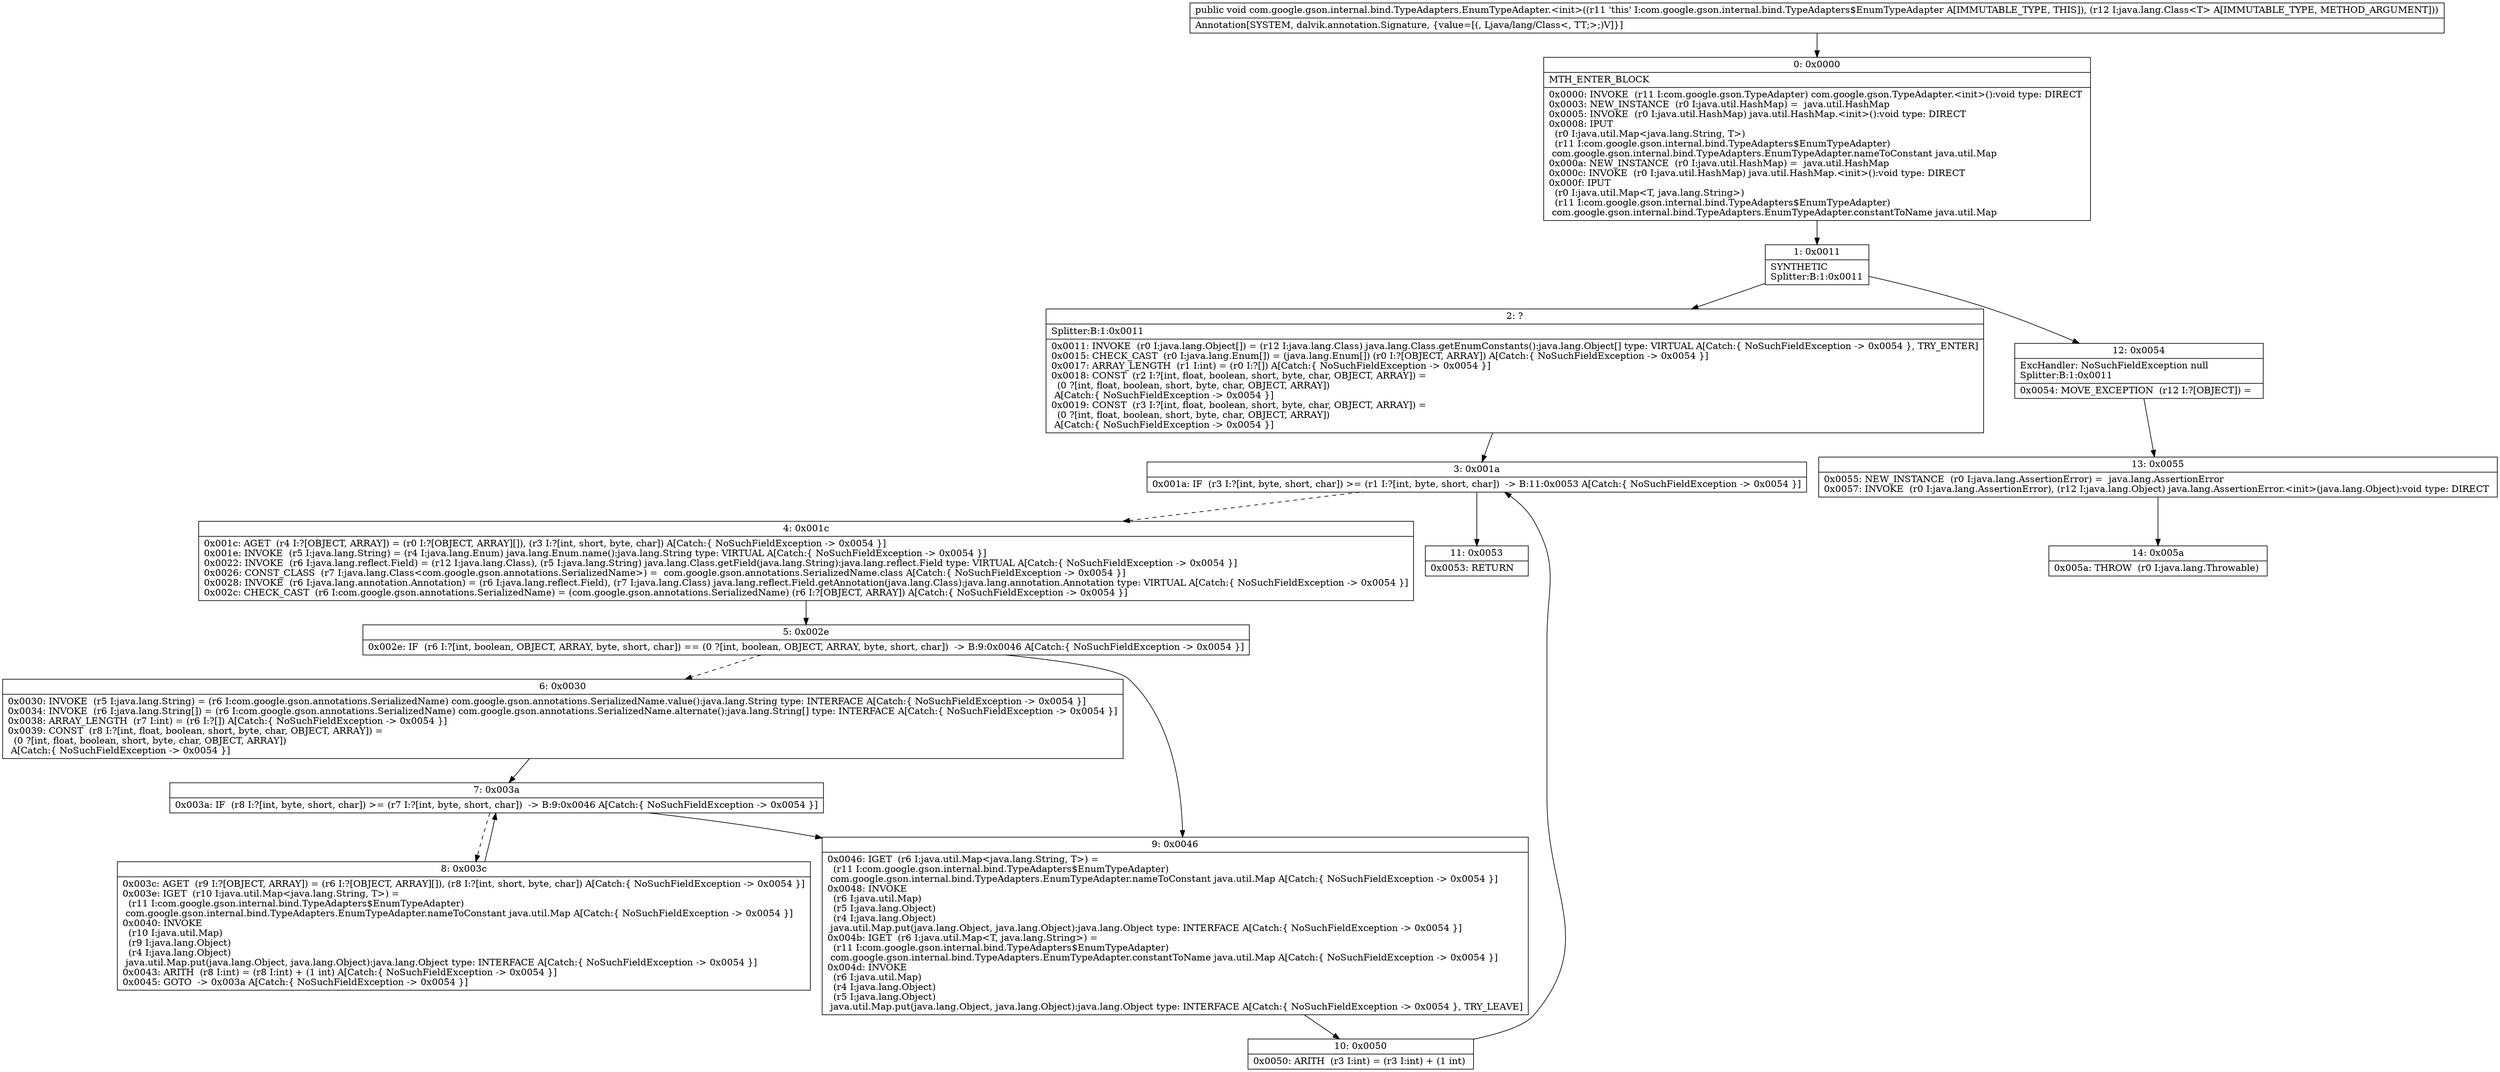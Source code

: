 digraph "CFG forcom.google.gson.internal.bind.TypeAdapters.EnumTypeAdapter.\<init\>(Ljava\/lang\/Class;)V" {
Node_0 [shape=record,label="{0\:\ 0x0000|MTH_ENTER_BLOCK\l|0x0000: INVOKE  (r11 I:com.google.gson.TypeAdapter) com.google.gson.TypeAdapter.\<init\>():void type: DIRECT \l0x0003: NEW_INSTANCE  (r0 I:java.util.HashMap) =  java.util.HashMap \l0x0005: INVOKE  (r0 I:java.util.HashMap) java.util.HashMap.\<init\>():void type: DIRECT \l0x0008: IPUT  \l  (r0 I:java.util.Map\<java.lang.String, T\>)\l  (r11 I:com.google.gson.internal.bind.TypeAdapters$EnumTypeAdapter)\l com.google.gson.internal.bind.TypeAdapters.EnumTypeAdapter.nameToConstant java.util.Map \l0x000a: NEW_INSTANCE  (r0 I:java.util.HashMap) =  java.util.HashMap \l0x000c: INVOKE  (r0 I:java.util.HashMap) java.util.HashMap.\<init\>():void type: DIRECT \l0x000f: IPUT  \l  (r0 I:java.util.Map\<T, java.lang.String\>)\l  (r11 I:com.google.gson.internal.bind.TypeAdapters$EnumTypeAdapter)\l com.google.gson.internal.bind.TypeAdapters.EnumTypeAdapter.constantToName java.util.Map \l}"];
Node_1 [shape=record,label="{1\:\ 0x0011|SYNTHETIC\lSplitter:B:1:0x0011\l}"];
Node_2 [shape=record,label="{2\:\ ?|Splitter:B:1:0x0011\l|0x0011: INVOKE  (r0 I:java.lang.Object[]) = (r12 I:java.lang.Class) java.lang.Class.getEnumConstants():java.lang.Object[] type: VIRTUAL A[Catch:\{ NoSuchFieldException \-\> 0x0054 \}, TRY_ENTER]\l0x0015: CHECK_CAST  (r0 I:java.lang.Enum[]) = (java.lang.Enum[]) (r0 I:?[OBJECT, ARRAY]) A[Catch:\{ NoSuchFieldException \-\> 0x0054 \}]\l0x0017: ARRAY_LENGTH  (r1 I:int) = (r0 I:?[]) A[Catch:\{ NoSuchFieldException \-\> 0x0054 \}]\l0x0018: CONST  (r2 I:?[int, float, boolean, short, byte, char, OBJECT, ARRAY]) = \l  (0 ?[int, float, boolean, short, byte, char, OBJECT, ARRAY])\l A[Catch:\{ NoSuchFieldException \-\> 0x0054 \}]\l0x0019: CONST  (r3 I:?[int, float, boolean, short, byte, char, OBJECT, ARRAY]) = \l  (0 ?[int, float, boolean, short, byte, char, OBJECT, ARRAY])\l A[Catch:\{ NoSuchFieldException \-\> 0x0054 \}]\l}"];
Node_3 [shape=record,label="{3\:\ 0x001a|0x001a: IF  (r3 I:?[int, byte, short, char]) \>= (r1 I:?[int, byte, short, char])  \-\> B:11:0x0053 A[Catch:\{ NoSuchFieldException \-\> 0x0054 \}]\l}"];
Node_4 [shape=record,label="{4\:\ 0x001c|0x001c: AGET  (r4 I:?[OBJECT, ARRAY]) = (r0 I:?[OBJECT, ARRAY][]), (r3 I:?[int, short, byte, char]) A[Catch:\{ NoSuchFieldException \-\> 0x0054 \}]\l0x001e: INVOKE  (r5 I:java.lang.String) = (r4 I:java.lang.Enum) java.lang.Enum.name():java.lang.String type: VIRTUAL A[Catch:\{ NoSuchFieldException \-\> 0x0054 \}]\l0x0022: INVOKE  (r6 I:java.lang.reflect.Field) = (r12 I:java.lang.Class), (r5 I:java.lang.String) java.lang.Class.getField(java.lang.String):java.lang.reflect.Field type: VIRTUAL A[Catch:\{ NoSuchFieldException \-\> 0x0054 \}]\l0x0026: CONST_CLASS  (r7 I:java.lang.Class\<com.google.gson.annotations.SerializedName\>) =  com.google.gson.annotations.SerializedName.class A[Catch:\{ NoSuchFieldException \-\> 0x0054 \}]\l0x0028: INVOKE  (r6 I:java.lang.annotation.Annotation) = (r6 I:java.lang.reflect.Field), (r7 I:java.lang.Class) java.lang.reflect.Field.getAnnotation(java.lang.Class):java.lang.annotation.Annotation type: VIRTUAL A[Catch:\{ NoSuchFieldException \-\> 0x0054 \}]\l0x002c: CHECK_CAST  (r6 I:com.google.gson.annotations.SerializedName) = (com.google.gson.annotations.SerializedName) (r6 I:?[OBJECT, ARRAY]) A[Catch:\{ NoSuchFieldException \-\> 0x0054 \}]\l}"];
Node_5 [shape=record,label="{5\:\ 0x002e|0x002e: IF  (r6 I:?[int, boolean, OBJECT, ARRAY, byte, short, char]) == (0 ?[int, boolean, OBJECT, ARRAY, byte, short, char])  \-\> B:9:0x0046 A[Catch:\{ NoSuchFieldException \-\> 0x0054 \}]\l}"];
Node_6 [shape=record,label="{6\:\ 0x0030|0x0030: INVOKE  (r5 I:java.lang.String) = (r6 I:com.google.gson.annotations.SerializedName) com.google.gson.annotations.SerializedName.value():java.lang.String type: INTERFACE A[Catch:\{ NoSuchFieldException \-\> 0x0054 \}]\l0x0034: INVOKE  (r6 I:java.lang.String[]) = (r6 I:com.google.gson.annotations.SerializedName) com.google.gson.annotations.SerializedName.alternate():java.lang.String[] type: INTERFACE A[Catch:\{ NoSuchFieldException \-\> 0x0054 \}]\l0x0038: ARRAY_LENGTH  (r7 I:int) = (r6 I:?[]) A[Catch:\{ NoSuchFieldException \-\> 0x0054 \}]\l0x0039: CONST  (r8 I:?[int, float, boolean, short, byte, char, OBJECT, ARRAY]) = \l  (0 ?[int, float, boolean, short, byte, char, OBJECT, ARRAY])\l A[Catch:\{ NoSuchFieldException \-\> 0x0054 \}]\l}"];
Node_7 [shape=record,label="{7\:\ 0x003a|0x003a: IF  (r8 I:?[int, byte, short, char]) \>= (r7 I:?[int, byte, short, char])  \-\> B:9:0x0046 A[Catch:\{ NoSuchFieldException \-\> 0x0054 \}]\l}"];
Node_8 [shape=record,label="{8\:\ 0x003c|0x003c: AGET  (r9 I:?[OBJECT, ARRAY]) = (r6 I:?[OBJECT, ARRAY][]), (r8 I:?[int, short, byte, char]) A[Catch:\{ NoSuchFieldException \-\> 0x0054 \}]\l0x003e: IGET  (r10 I:java.util.Map\<java.lang.String, T\>) = \l  (r11 I:com.google.gson.internal.bind.TypeAdapters$EnumTypeAdapter)\l com.google.gson.internal.bind.TypeAdapters.EnumTypeAdapter.nameToConstant java.util.Map A[Catch:\{ NoSuchFieldException \-\> 0x0054 \}]\l0x0040: INVOKE  \l  (r10 I:java.util.Map)\l  (r9 I:java.lang.Object)\l  (r4 I:java.lang.Object)\l java.util.Map.put(java.lang.Object, java.lang.Object):java.lang.Object type: INTERFACE A[Catch:\{ NoSuchFieldException \-\> 0x0054 \}]\l0x0043: ARITH  (r8 I:int) = (r8 I:int) + (1 int) A[Catch:\{ NoSuchFieldException \-\> 0x0054 \}]\l0x0045: GOTO  \-\> 0x003a A[Catch:\{ NoSuchFieldException \-\> 0x0054 \}]\l}"];
Node_9 [shape=record,label="{9\:\ 0x0046|0x0046: IGET  (r6 I:java.util.Map\<java.lang.String, T\>) = \l  (r11 I:com.google.gson.internal.bind.TypeAdapters$EnumTypeAdapter)\l com.google.gson.internal.bind.TypeAdapters.EnumTypeAdapter.nameToConstant java.util.Map A[Catch:\{ NoSuchFieldException \-\> 0x0054 \}]\l0x0048: INVOKE  \l  (r6 I:java.util.Map)\l  (r5 I:java.lang.Object)\l  (r4 I:java.lang.Object)\l java.util.Map.put(java.lang.Object, java.lang.Object):java.lang.Object type: INTERFACE A[Catch:\{ NoSuchFieldException \-\> 0x0054 \}]\l0x004b: IGET  (r6 I:java.util.Map\<T, java.lang.String\>) = \l  (r11 I:com.google.gson.internal.bind.TypeAdapters$EnumTypeAdapter)\l com.google.gson.internal.bind.TypeAdapters.EnumTypeAdapter.constantToName java.util.Map A[Catch:\{ NoSuchFieldException \-\> 0x0054 \}]\l0x004d: INVOKE  \l  (r6 I:java.util.Map)\l  (r4 I:java.lang.Object)\l  (r5 I:java.lang.Object)\l java.util.Map.put(java.lang.Object, java.lang.Object):java.lang.Object type: INTERFACE A[Catch:\{ NoSuchFieldException \-\> 0x0054 \}, TRY_LEAVE]\l}"];
Node_10 [shape=record,label="{10\:\ 0x0050|0x0050: ARITH  (r3 I:int) = (r3 I:int) + (1 int) \l}"];
Node_11 [shape=record,label="{11\:\ 0x0053|0x0053: RETURN   \l}"];
Node_12 [shape=record,label="{12\:\ 0x0054|ExcHandler: NoSuchFieldException null\lSplitter:B:1:0x0011\l|0x0054: MOVE_EXCEPTION  (r12 I:?[OBJECT]) =  \l}"];
Node_13 [shape=record,label="{13\:\ 0x0055|0x0055: NEW_INSTANCE  (r0 I:java.lang.AssertionError) =  java.lang.AssertionError \l0x0057: INVOKE  (r0 I:java.lang.AssertionError), (r12 I:java.lang.Object) java.lang.AssertionError.\<init\>(java.lang.Object):void type: DIRECT \l}"];
Node_14 [shape=record,label="{14\:\ 0x005a|0x005a: THROW  (r0 I:java.lang.Throwable) \l}"];
MethodNode[shape=record,label="{public void com.google.gson.internal.bind.TypeAdapters.EnumTypeAdapter.\<init\>((r11 'this' I:com.google.gson.internal.bind.TypeAdapters$EnumTypeAdapter A[IMMUTABLE_TYPE, THIS]), (r12 I:java.lang.Class\<T\> A[IMMUTABLE_TYPE, METHOD_ARGUMENT]))  | Annotation[SYSTEM, dalvik.annotation.Signature, \{value=[(, Ljava\/lang\/Class\<, TT;\>;)V]\}]\l}"];
MethodNode -> Node_0;
Node_0 -> Node_1;
Node_1 -> Node_2;
Node_1 -> Node_12;
Node_2 -> Node_3;
Node_3 -> Node_4[style=dashed];
Node_3 -> Node_11;
Node_4 -> Node_5;
Node_5 -> Node_6[style=dashed];
Node_5 -> Node_9;
Node_6 -> Node_7;
Node_7 -> Node_8[style=dashed];
Node_7 -> Node_9;
Node_8 -> Node_7;
Node_9 -> Node_10;
Node_10 -> Node_3;
Node_12 -> Node_13;
Node_13 -> Node_14;
}

